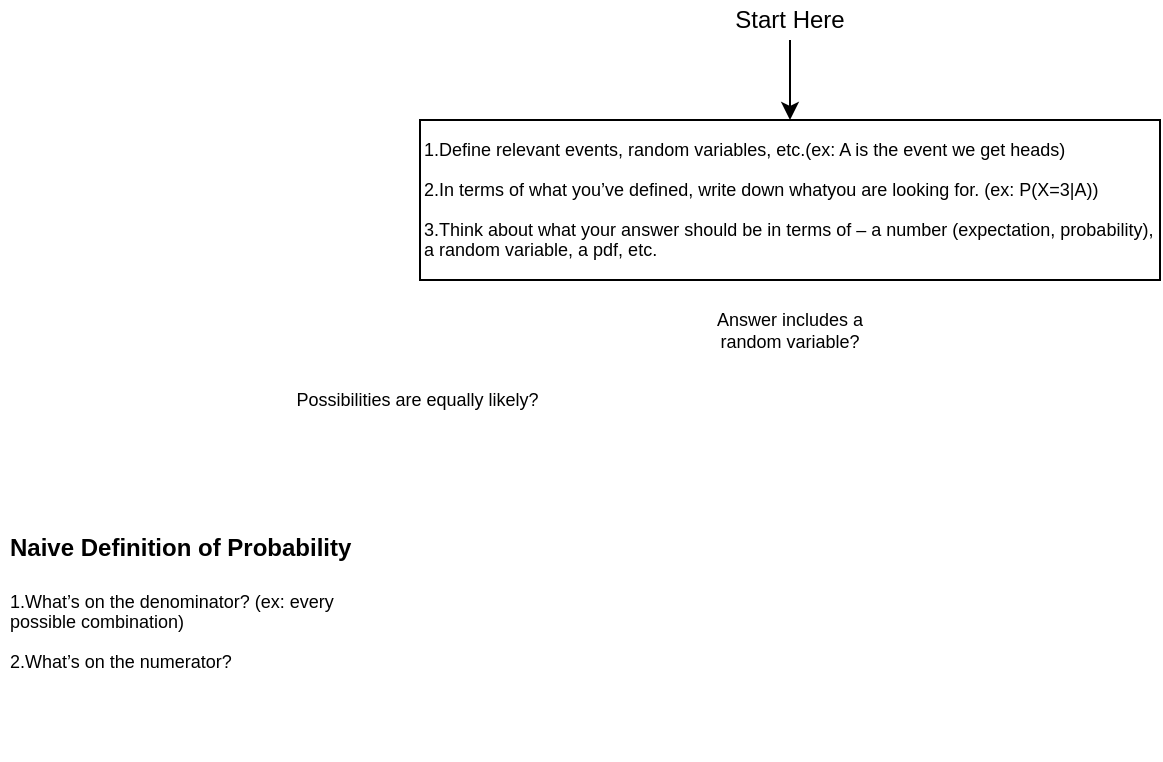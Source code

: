 <mxfile version="12.2.6" type="device" pages="1"><diagram id="WSn2mbsiBJPdINzWHKMx" name="Page-1"><mxGraphModel dx="1130" dy="637" grid="1" gridSize="10" guides="1" tooltips="1" connect="1" arrows="1" fold="1" page="1" pageScale="1" pageWidth="850" pageHeight="1100" math="0" shadow="0"><root><mxCell id="0"/><mxCell id="1" parent="0"/><mxCell id="QAp7OVPWADLPB58aJa8A-3" value="&lt;p style=&quot;font-size: 9px&quot;&gt;1.Define relevant events, random variables, etc.(ex: A is the event we get heads)&lt;/p&gt;&lt;p style=&quot;font-size: 9px&quot;&gt;2.In terms of what you’ve defined, write down whatyou are looking for. (ex: P(X=3|A))&lt;/p&gt;&lt;p style=&quot;font-size: 9px&quot;&gt;3.Think about what your answer should be in terms of – a number (expectation, probability), a random variable, a pdf, etc.&lt;/p&gt;" style="rounded=0;whiteSpace=wrap;html=1;fontSize=9;align=left;verticalAlign=middle;" vertex="1" parent="1"><mxGeometry x="245" y="90" width="370" height="80" as="geometry"/></mxCell><mxCell id="QAp7OVPWADLPB58aJa8A-6" value="" style="edgeStyle=orthogonalEdgeStyle;rounded=0;orthogonalLoop=1;jettySize=auto;html=1;fontSize=9;" edge="1" parent="1" source="QAp7OVPWADLPB58aJa8A-5" target="QAp7OVPWADLPB58aJa8A-3"><mxGeometry relative="1" as="geometry"/></mxCell><mxCell id="QAp7OVPWADLPB58aJa8A-5" value="Start Here" style="text;html=1;strokeColor=none;fillColor=none;align=center;verticalAlign=middle;whiteSpace=wrap;rounded=0;" vertex="1" parent="1"><mxGeometry x="390" y="30" width="80" height="20" as="geometry"/></mxCell><mxCell id="QAp7OVPWADLPB58aJa8A-7" value="Answer includes a random variable?" style="text;html=1;strokeColor=none;fillColor=none;align=center;verticalAlign=middle;whiteSpace=wrap;rounded=0;fontSize=9;" vertex="1" parent="1"><mxGeometry x="385" y="180" width="90" height="30" as="geometry"/></mxCell><mxCell id="QAp7OVPWADLPB58aJa8A-13" value="Possibilities are equally likely?&amp;nbsp;" style="text;html=1;strokeColor=none;fillColor=none;align=center;verticalAlign=middle;whiteSpace=wrap;rounded=0;fontSize=9;" vertex="1" parent="1"><mxGeometry x="170" y="215" width="150" height="30" as="geometry"/></mxCell><mxCell id="QAp7OVPWADLPB58aJa8A-16" value="&lt;h1&gt;&lt;font style=&quot;font-size: 12px&quot;&gt;Naive Definition of Probability&lt;/font&gt;&lt;/h1&gt;&lt;p&gt;1.What’s on the denominator? (ex: every possible combination)&lt;/p&gt;&lt;p&gt;2.What’s on the numerator?&lt;/p&gt;" style="text;html=1;strokeColor=none;fillColor=none;spacing=5;spacingTop=-20;whiteSpace=wrap;overflow=hidden;rounded=0;fontSize=9;align=left;" vertex="1" parent="1"><mxGeometry x="35" y="290" width="190" height="120" as="geometry"/></mxCell></root></mxGraphModel></diagram></mxfile>